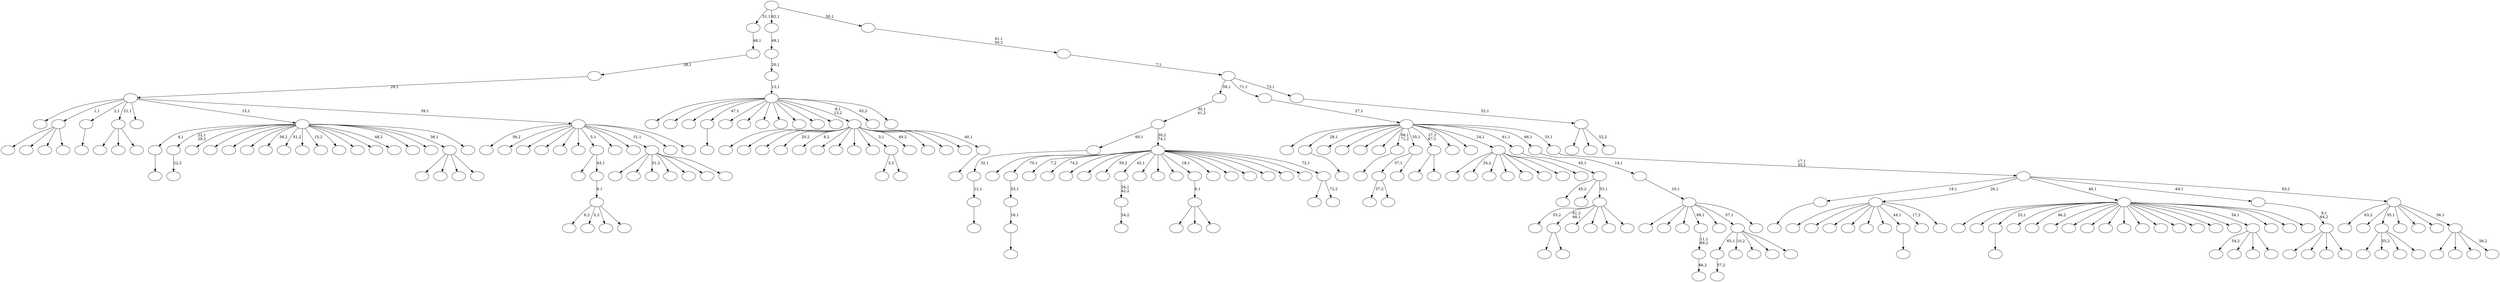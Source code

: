 digraph T {
	275 [label=""]
	274 [label=""]
	273 [label=""]
	272 [label=""]
	271 [label=""]
	270 [label=""]
	269 [label=""]
	268 [label=""]
	267 [label=""]
	266 [label=""]
	265 [label=""]
	264 [label=""]
	263 [label=""]
	262 [label=""]
	261 [label=""]
	260 [label=""]
	259 [label=""]
	258 [label=""]
	257 [label=""]
	256 [label=""]
	255 [label=""]
	254 [label=""]
	253 [label=""]
	252 [label=""]
	251 [label=""]
	250 [label=""]
	249 [label=""]
	248 [label=""]
	247 [label=""]
	246 [label=""]
	245 [label=""]
	244 [label=""]
	243 [label=""]
	242 [label=""]
	241 [label=""]
	240 [label=""]
	239 [label=""]
	238 [label=""]
	237 [label=""]
	236 [label=""]
	235 [label=""]
	234 [label=""]
	233 [label=""]
	232 [label=""]
	231 [label=""]
	230 [label=""]
	229 [label=""]
	228 [label=""]
	227 [label=""]
	226 [label=""]
	225 [label=""]
	224 [label=""]
	223 [label=""]
	222 [label=""]
	221 [label=""]
	220 [label=""]
	219 [label=""]
	218 [label=""]
	217 [label=""]
	216 [label=""]
	215 [label=""]
	214 [label=""]
	213 [label=""]
	212 [label=""]
	211 [label=""]
	210 [label=""]
	209 [label=""]
	208 [label=""]
	207 [label=""]
	206 [label=""]
	205 [label=""]
	204 [label=""]
	203 [label=""]
	202 [label=""]
	201 [label=""]
	200 [label=""]
	199 [label=""]
	198 [label=""]
	197 [label=""]
	196 [label=""]
	195 [label=""]
	194 [label=""]
	193 [label=""]
	192 [label=""]
	191 [label=""]
	190 [label=""]
	189 [label=""]
	188 [label=""]
	187 [label=""]
	186 [label=""]
	185 [label=""]
	184 [label=""]
	183 [label=""]
	182 [label=""]
	181 [label=""]
	180 [label=""]
	179 [label=""]
	178 [label=""]
	177 [label=""]
	176 [label=""]
	175 [label=""]
	174 [label=""]
	173 [label=""]
	172 [label=""]
	171 [label=""]
	170 [label=""]
	169 [label=""]
	168 [label=""]
	167 [label=""]
	166 [label=""]
	165 [label=""]
	164 [label=""]
	163 [label=""]
	162 [label=""]
	161 [label=""]
	160 [label=""]
	159 [label=""]
	158 [label=""]
	157 [label=""]
	156 [label=""]
	155 [label=""]
	154 [label=""]
	153 [label=""]
	152 [label=""]
	151 [label=""]
	150 [label=""]
	149 [label=""]
	148 [label=""]
	147 [label=""]
	146 [label=""]
	145 [label=""]
	144 [label=""]
	143 [label=""]
	142 [label=""]
	141 [label=""]
	140 [label=""]
	139 [label=""]
	138 [label=""]
	137 [label=""]
	136 [label=""]
	135 [label=""]
	134 [label=""]
	133 [label=""]
	132 [label=""]
	131 [label=""]
	130 [label=""]
	129 [label=""]
	128 [label=""]
	127 [label=""]
	126 [label=""]
	125 [label=""]
	124 [label=""]
	123 [label=""]
	122 [label=""]
	121 [label=""]
	120 [label=""]
	119 [label=""]
	118 [label=""]
	117 [label=""]
	116 [label=""]
	115 [label=""]
	114 [label=""]
	113 [label=""]
	112 [label=""]
	111 [label=""]
	110 [label=""]
	109 [label=""]
	108 [label=""]
	107 [label=""]
	106 [label=""]
	105 [label=""]
	104 [label=""]
	103 [label=""]
	102 [label=""]
	101 [label=""]
	100 [label=""]
	99 [label=""]
	98 [label=""]
	97 [label=""]
	96 [label=""]
	95 [label=""]
	94 [label=""]
	93 [label=""]
	92 [label=""]
	91 [label=""]
	90 [label=""]
	89 [label=""]
	88 [label=""]
	87 [label=""]
	86 [label=""]
	85 [label=""]
	84 [label=""]
	83 [label=""]
	82 [label=""]
	81 [label=""]
	80 [label=""]
	79 [label=""]
	78 [label=""]
	77 [label=""]
	76 [label=""]
	75 [label=""]
	74 [label=""]
	73 [label=""]
	72 [label=""]
	71 [label=""]
	70 [label=""]
	69 [label=""]
	68 [label=""]
	67 [label=""]
	66 [label=""]
	65 [label=""]
	64 [label=""]
	63 [label=""]
	62 [label=""]
	61 [label=""]
	60 [label=""]
	59 [label=""]
	58 [label=""]
	57 [label=""]
	56 [label=""]
	55 [label=""]
	54 [label=""]
	53 [label=""]
	52 [label=""]
	51 [label=""]
	50 [label=""]
	49 [label=""]
	48 [label=""]
	47 [label=""]
	46 [label=""]
	45 [label=""]
	44 [label=""]
	43 [label=""]
	42 [label=""]
	41 [label=""]
	40 [label=""]
	39 [label=""]
	38 [label=""]
	37 [label=""]
	36 [label=""]
	35 [label=""]
	34 [label=""]
	33 [label=""]
	32 [label=""]
	31 [label=""]
	30 [label=""]
	29 [label=""]
	28 [label=""]
	27 [label=""]
	26 [label=""]
	25 [label=""]
	24 [label=""]
	23 [label=""]
	22 [label=""]
	21 [label=""]
	20 [label=""]
	19 [label=""]
	18 [label=""]
	17 [label=""]
	16 [label=""]
	15 [label=""]
	14 [label=""]
	13 [label=""]
	12 [label=""]
	11 [label=""]
	10 [label=""]
	9 [label=""]
	8 [label=""]
	7 [label=""]
	6 [label=""]
	5 [label=""]
	4 [label=""]
	3 [label=""]
	2 [label=""]
	1 [label=""]
	0 [label=""]
	255 -> 256 [label=""]
	251 -> 252 [label="57,2"]
	247 -> 248 [label=""]
	246 -> 247 [label="16,1"]
	245 -> 246 [label="25,1"]
	241 -> 242 [label="22,2"]
	224 -> 225 [label=""]
	202 -> 203 [label=""]
	198 -> 199 [label=""]
	197 -> 198 [label="12,1"]
	196 -> 197 [label="32,1"]
	190 -> 191 [label="66,2"]
	189 -> 190 [label="11,1\n69,2"]
	185 -> 186 [label=""]
	183 -> 184 [label="34,2"]
	182 -> 183 [label="34,1\n42,2"]
	178 -> 179 [label=""]
	168 -> 262 [label=""]
	168 -> 243 [label=""]
	168 -> 205 [label=""]
	168 -> 169 [label=""]
	162 -> 165 [label="37,2"]
	162 -> 163 [label=""]
	158 -> 273 [label=""]
	158 -> 171 [label=""]
	158 -> 159 [label=""]
	157 -> 158 [label="0,1"]
	143 -> 261 [label=""]
	143 -> 257 [label="55,2"]
	143 -> 214 [label=""]
	143 -> 144 [label=""]
	139 -> 172 [label=""]
	139 -> 140 [label=""]
	135 -> 136 [label=""]
	126 -> 127 [label=""]
	124 -> 162 [label="37,1"]
	124 -> 125 [label=""]
	122 -> 156 [label="3,2"]
	122 -> 123 [label=""]
	103 -> 104 [label=""]
	98 -> 209 [label=""]
	98 -> 99 [label=""]
	96 -> 270 [label=""]
	96 -> 109 [label=""]
	96 -> 97 [label=""]
	92 -> 269 [label=""]
	92 -> 235 [label=""]
	92 -> 228 [label=""]
	92 -> 213 [label=""]
	92 -> 210 [label=""]
	92 -> 200 [label=""]
	92 -> 185 [label="44,1"]
	92 -> 116 [label="17,2"]
	92 -> 93 [label=""]
	83 -> 219 [label="6,2"]
	83 -> 206 [label="5,2"]
	83 -> 194 [label=""]
	83 -> 84 [label=""]
	82 -> 83 [label="6,1"]
	81 -> 161 [label=""]
	81 -> 82 [label="43,1"]
	72 -> 260 [label=""]
	72 -> 151 [label=""]
	72 -> 148 [label=""]
	72 -> 73 [label=""]
	67 -> 255 [label="4,1"]
	67 -> 241 [label="22,1\n29,2"]
	67 -> 239 [label=""]
	67 -> 229 [label=""]
	67 -> 227 [label=""]
	67 -> 211 [label=""]
	67 -> 204 [label="38,2"]
	67 -> 192 [label="51,2"]
	67 -> 187 [label=""]
	67 -> 174 [label="15,2"]
	67 -> 170 [label=""]
	67 -> 167 [label=""]
	67 -> 149 [label=""]
	67 -> 121 [label="48,2"]
	67 -> 107 [label=""]
	67 -> 91 [label=""]
	67 -> 72 [label="36,1"]
	67 -> 68 [label=""]
	65 -> 181 [label="54,2"]
	65 -> 112 [label=""]
	65 -> 90 [label=""]
	65 -> 66 [label=""]
	61 -> 267 [label=""]
	61 -> 263 [label="24,2"]
	61 -> 259 [label=""]
	61 -> 218 [label=""]
	61 -> 193 [label=""]
	61 -> 132 [label=""]
	61 -> 75 [label=""]
	61 -> 62 [label=""]
	55 -> 251 [label="65,1"]
	55 -> 220 [label="10,2"]
	55 -> 180 [label=""]
	55 -> 155 [label=""]
	55 -> 56 [label=""]
	48 -> 271 [label=""]
	48 -> 226 [label=""]
	48 -> 69 [label="31,2"]
	48 -> 60 [label=""]
	48 -> 58 [label=""]
	48 -> 52 [label=""]
	48 -> 49 [label=""]
	46 -> 216 [label="53,2"]
	46 -> 139 [label="61,2\n68,1"]
	46 -> 120 [label=""]
	46 -> 106 [label=""]
	46 -> 87 [label=""]
	46 -> 47 [label=""]
	45 -> 177 [label="45,2"]
	45 -> 79 [label=""]
	45 -> 46 [label="53,1"]
	44 -> 45 [label="45,1"]
	42 -> 221 [label=""]
	42 -> 207 [label=""]
	42 -> 202 [label="23,1"]
	42 -> 166 [label=""]
	42 -> 154 [label="46,2"]
	42 -> 147 [label=""]
	42 -> 146 [label=""]
	42 -> 142 [label=""]
	42 -> 118 [label=""]
	42 -> 114 [label=""]
	42 -> 108 [label=""]
	42 -> 101 [label=""]
	42 -> 94 [label=""]
	42 -> 88 [label=""]
	42 -> 80 [label=""]
	42 -> 71 [label=""]
	42 -> 65 [label="54,1"]
	42 -> 64 [label=""]
	42 -> 57 [label=""]
	42 -> 43 [label=""]
	39 -> 275 [label="39,2"]
	39 -> 265 [label=""]
	39 -> 250 [label=""]
	39 -> 215 [label=""]
	39 -> 212 [label=""]
	39 -> 138 [label=""]
	39 -> 81 [label="5,1"]
	39 -> 51 [label=""]
	39 -> 50 [label=""]
	39 -> 48 [label="31,1"]
	39 -> 41 [label=""]
	39 -> 40 [label=""]
	38 -> 272 [label=""]
	38 -> 168 [label="1,1"]
	38 -> 103 [label="2,1"]
	38 -> 96 [label="21,1"]
	38 -> 85 [label=""]
	38 -> 67 [label="15,1"]
	38 -> 39 [label="39,1"]
	37 -> 38 [label="29,1"]
	36 -> 37 [label="38,1"]
	35 -> 36 [label="48,1"]
	33 -> 34 [label=""]
	32 -> 240 [label=""]
	32 -> 237 [label=""]
	32 -> 233 [label=""]
	32 -> 231 [label="20,2"]
	32 -> 217 [label="8,2"]
	32 -> 188 [label=""]
	32 -> 150 [label=""]
	32 -> 145 [label=""]
	32 -> 134 [label=""]
	32 -> 122 [label="3,1"]
	32 -> 113 [label="49,2"]
	32 -> 89 [label=""]
	32 -> 77 [label=""]
	32 -> 59 [label=""]
	32 -> 33 [label="40,1"]
	29 -> 264 [label=""]
	29 -> 249 [label=""]
	29 -> 208 [label=""]
	29 -> 189 [label="69,1"]
	29 -> 152 [label=""]
	29 -> 55 [label="57,1"]
	29 -> 30 [label=""]
	28 -> 29 [label="10,1"]
	27 -> 28 [label="14,1"]
	25 -> 258 [label=""]
	25 -> 222 [label=""]
	25 -> 63 [label=""]
	25 -> 26 [label=""]
	24 -> 25 [label="9,1\n64,2"]
	22 -> 254 [label=""]
	22 -> 238 [label=""]
	22 -> 236 [label=""]
	22 -> 178 [label="47,1"]
	22 -> 131 [label=""]
	22 -> 119 [label=""]
	22 -> 117 [label=""]
	22 -> 115 [label=""]
	22 -> 102 [label=""]
	22 -> 76 [label=""]
	22 -> 53 [label=""]
	22 -> 32 [label="8,1\n13,2"]
	22 -> 31 [label="62,2"]
	22 -> 23 [label=""]
	21 -> 22 [label="13,1"]
	20 -> 21 [label="20,1"]
	19 -> 20 [label="49,1"]
	17 -> 195 [label=""]
	17 -> 18 [label="72,2"]
	16 -> 253 [label=""]
	16 -> 245 [label="70,1"]
	16 -> 244 [label="7,2"]
	16 -> 234 [label="74,2"]
	16 -> 232 [label=""]
	16 -> 223 [label=""]
	16 -> 201 [label="59,2"]
	16 -> 182 [label="42,1"]
	16 -> 176 [label=""]
	16 -> 175 [label=""]
	16 -> 160 [label=""]
	16 -> 157 [label="18,1"]
	16 -> 153 [label=""]
	16 -> 137 [label=""]
	16 -> 111 [label=""]
	16 -> 110 [label=""]
	16 -> 78 [label=""]
	16 -> 54 [label=""]
	16 -> 17 [label="72,1"]
	15 -> 196 [label="60,1"]
	15 -> 16 [label="30,2\n74,1"]
	14 -> 15 [label="30,1\n41,2"]
	12 -> 133 [label=""]
	12 -> 130 [label=""]
	12 -> 86 [label=""]
	12 -> 13 [label="56,2"]
	11 -> 268 [label="63,2"]
	11 -> 266 [label=""]
	11 -> 143 [label="55,1"]
	11 -> 141 [label=""]
	11 -> 105 [label=""]
	11 -> 100 [label=""]
	11 -> 12 [label="56,1"]
	10 -> 135 [label="19,1"]
	10 -> 92 [label="26,1"]
	10 -> 42 [label="46,1"]
	10 -> 24 [label="64,1"]
	10 -> 11 [label="63,1"]
	9 -> 10 [label="17,1\n33,2"]
	8 -> 274 [label=""]
	8 -> 224 [label="28,1"]
	8 -> 173 [label=""]
	8 -> 164 [label=""]
	8 -> 129 [label=""]
	8 -> 128 [label=""]
	8 -> 126 [label="58,1\n71,2"]
	8 -> 124 [label="35,1"]
	8 -> 98 [label="27,2\n67,1"]
	8 -> 95 [label=""]
	8 -> 70 [label=""]
	8 -> 61 [label="24,1"]
	8 -> 44 [label="61,1"]
	8 -> 27 [label="66,1"]
	8 -> 9 [label="33,1"]
	7 -> 8 [label="27,1"]
	5 -> 230 [label=""]
	5 -> 74 [label=""]
	5 -> 6 [label="52,2"]
	4 -> 5 [label="52,1"]
	3 -> 14 [label="59,1"]
	3 -> 7 [label="71,1"]
	3 -> 4 [label="73,1"]
	2 -> 3 [label="7,1"]
	1 -> 2 [label="41,1\n50,2"]
	0 -> 35 [label="51,1"]
	0 -> 19 [label="62,1"]
	0 -> 1 [label="50,1"]
}
